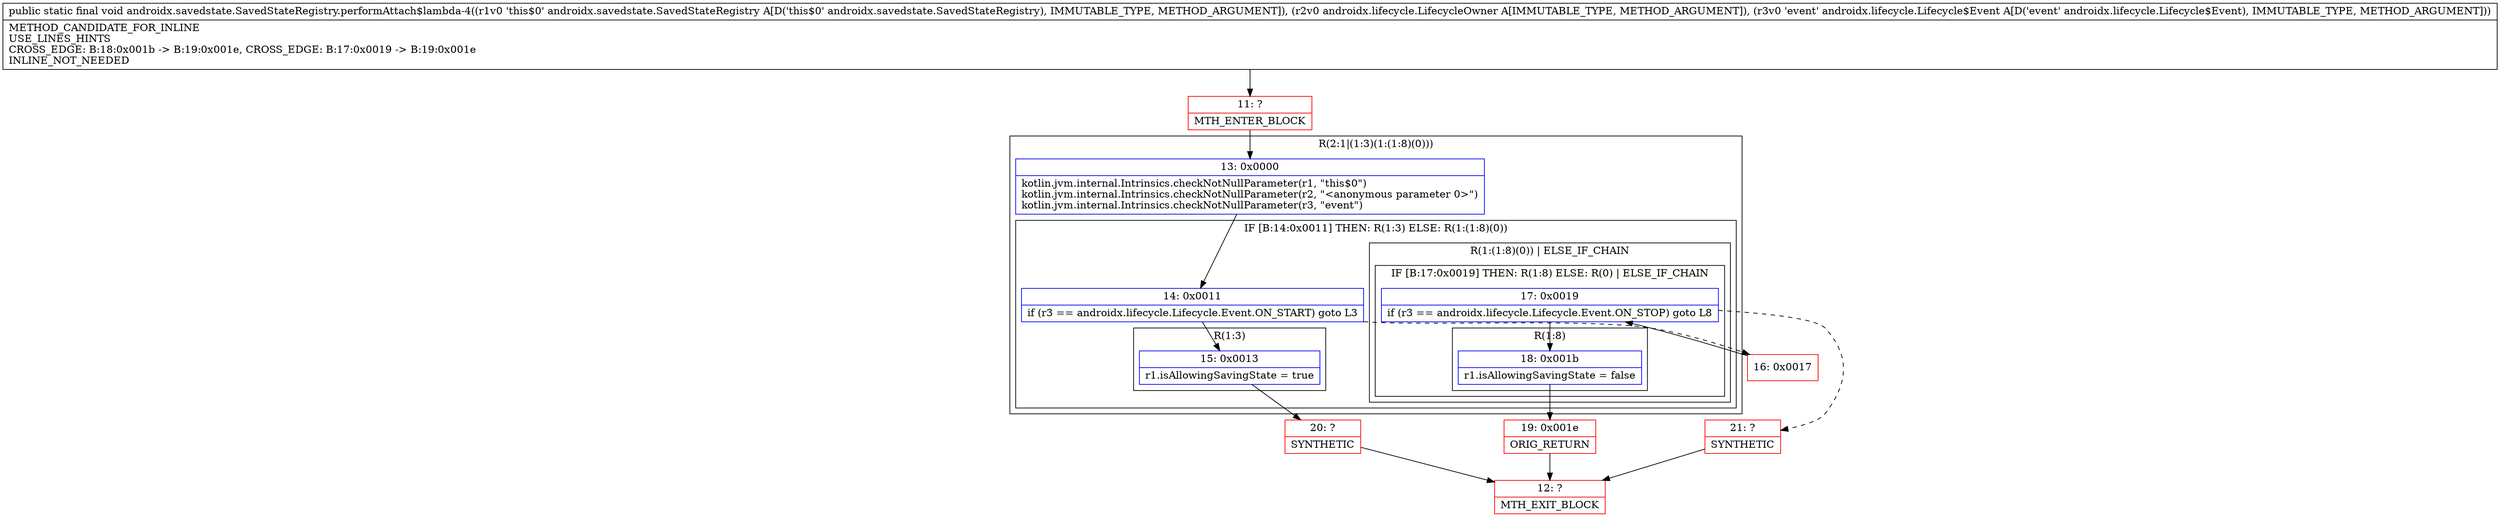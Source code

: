 digraph "CFG forandroidx.savedstate.SavedStateRegistry.performAttach$lambda\-4(Landroidx\/savedstate\/SavedStateRegistry;Landroidx\/lifecycle\/LifecycleOwner;Landroidx\/lifecycle\/Lifecycle$Event;)V" {
subgraph cluster_Region_396909747 {
label = "R(2:1|(1:3)(1:(1:8)(0)))";
node [shape=record,color=blue];
Node_13 [shape=record,label="{13\:\ 0x0000|kotlin.jvm.internal.Intrinsics.checkNotNullParameter(r1, \"this$0\")\lkotlin.jvm.internal.Intrinsics.checkNotNullParameter(r2, \"\<anonymous parameter 0\>\")\lkotlin.jvm.internal.Intrinsics.checkNotNullParameter(r3, \"event\")\l}"];
subgraph cluster_IfRegion_1270447167 {
label = "IF [B:14:0x0011] THEN: R(1:3) ELSE: R(1:(1:8)(0))";
node [shape=record,color=blue];
Node_14 [shape=record,label="{14\:\ 0x0011|if (r3 == androidx.lifecycle.Lifecycle.Event.ON_START) goto L3\l}"];
subgraph cluster_Region_1607876022 {
label = "R(1:3)";
node [shape=record,color=blue];
Node_15 [shape=record,label="{15\:\ 0x0013|r1.isAllowingSavingState = true\l}"];
}
subgraph cluster_Region_677151145 {
label = "R(1:(1:8)(0)) | ELSE_IF_CHAIN\l";
node [shape=record,color=blue];
subgraph cluster_IfRegion_2110000597 {
label = "IF [B:17:0x0019] THEN: R(1:8) ELSE: R(0) | ELSE_IF_CHAIN\l";
node [shape=record,color=blue];
Node_17 [shape=record,label="{17\:\ 0x0019|if (r3 == androidx.lifecycle.Lifecycle.Event.ON_STOP) goto L8\l}"];
subgraph cluster_Region_2099039958 {
label = "R(1:8)";
node [shape=record,color=blue];
Node_18 [shape=record,label="{18\:\ 0x001b|r1.isAllowingSavingState = false\l}"];
}
subgraph cluster_Region_323581774 {
label = "R(0)";
node [shape=record,color=blue];
}
}
}
}
}
Node_11 [shape=record,color=red,label="{11\:\ ?|MTH_ENTER_BLOCK\l}"];
Node_20 [shape=record,color=red,label="{20\:\ ?|SYNTHETIC\l}"];
Node_12 [shape=record,color=red,label="{12\:\ ?|MTH_EXIT_BLOCK\l}"];
Node_16 [shape=record,color=red,label="{16\:\ 0x0017}"];
Node_19 [shape=record,color=red,label="{19\:\ 0x001e|ORIG_RETURN\l}"];
Node_21 [shape=record,color=red,label="{21\:\ ?|SYNTHETIC\l}"];
MethodNode[shape=record,label="{public static final void androidx.savedstate.SavedStateRegistry.performAttach$lambda\-4((r1v0 'this$0' androidx.savedstate.SavedStateRegistry A[D('this$0' androidx.savedstate.SavedStateRegistry), IMMUTABLE_TYPE, METHOD_ARGUMENT]), (r2v0 androidx.lifecycle.LifecycleOwner A[IMMUTABLE_TYPE, METHOD_ARGUMENT]), (r3v0 'event' androidx.lifecycle.Lifecycle$Event A[D('event' androidx.lifecycle.Lifecycle$Event), IMMUTABLE_TYPE, METHOD_ARGUMENT]))  | METHOD_CANDIDATE_FOR_INLINE\lUSE_LINES_HINTS\lCROSS_EDGE: B:18:0x001b \-\> B:19:0x001e, CROSS_EDGE: B:17:0x0019 \-\> B:19:0x001e\lINLINE_NOT_NEEDED\l}"];
MethodNode -> Node_11;Node_13 -> Node_14;
Node_14 -> Node_15;
Node_14 -> Node_16[style=dashed];
Node_15 -> Node_20;
Node_17 -> Node_18;
Node_17 -> Node_21[style=dashed];
Node_18 -> Node_19;
Node_11 -> Node_13;
Node_20 -> Node_12;
Node_16 -> Node_17;
Node_19 -> Node_12;
Node_21 -> Node_12;
}


